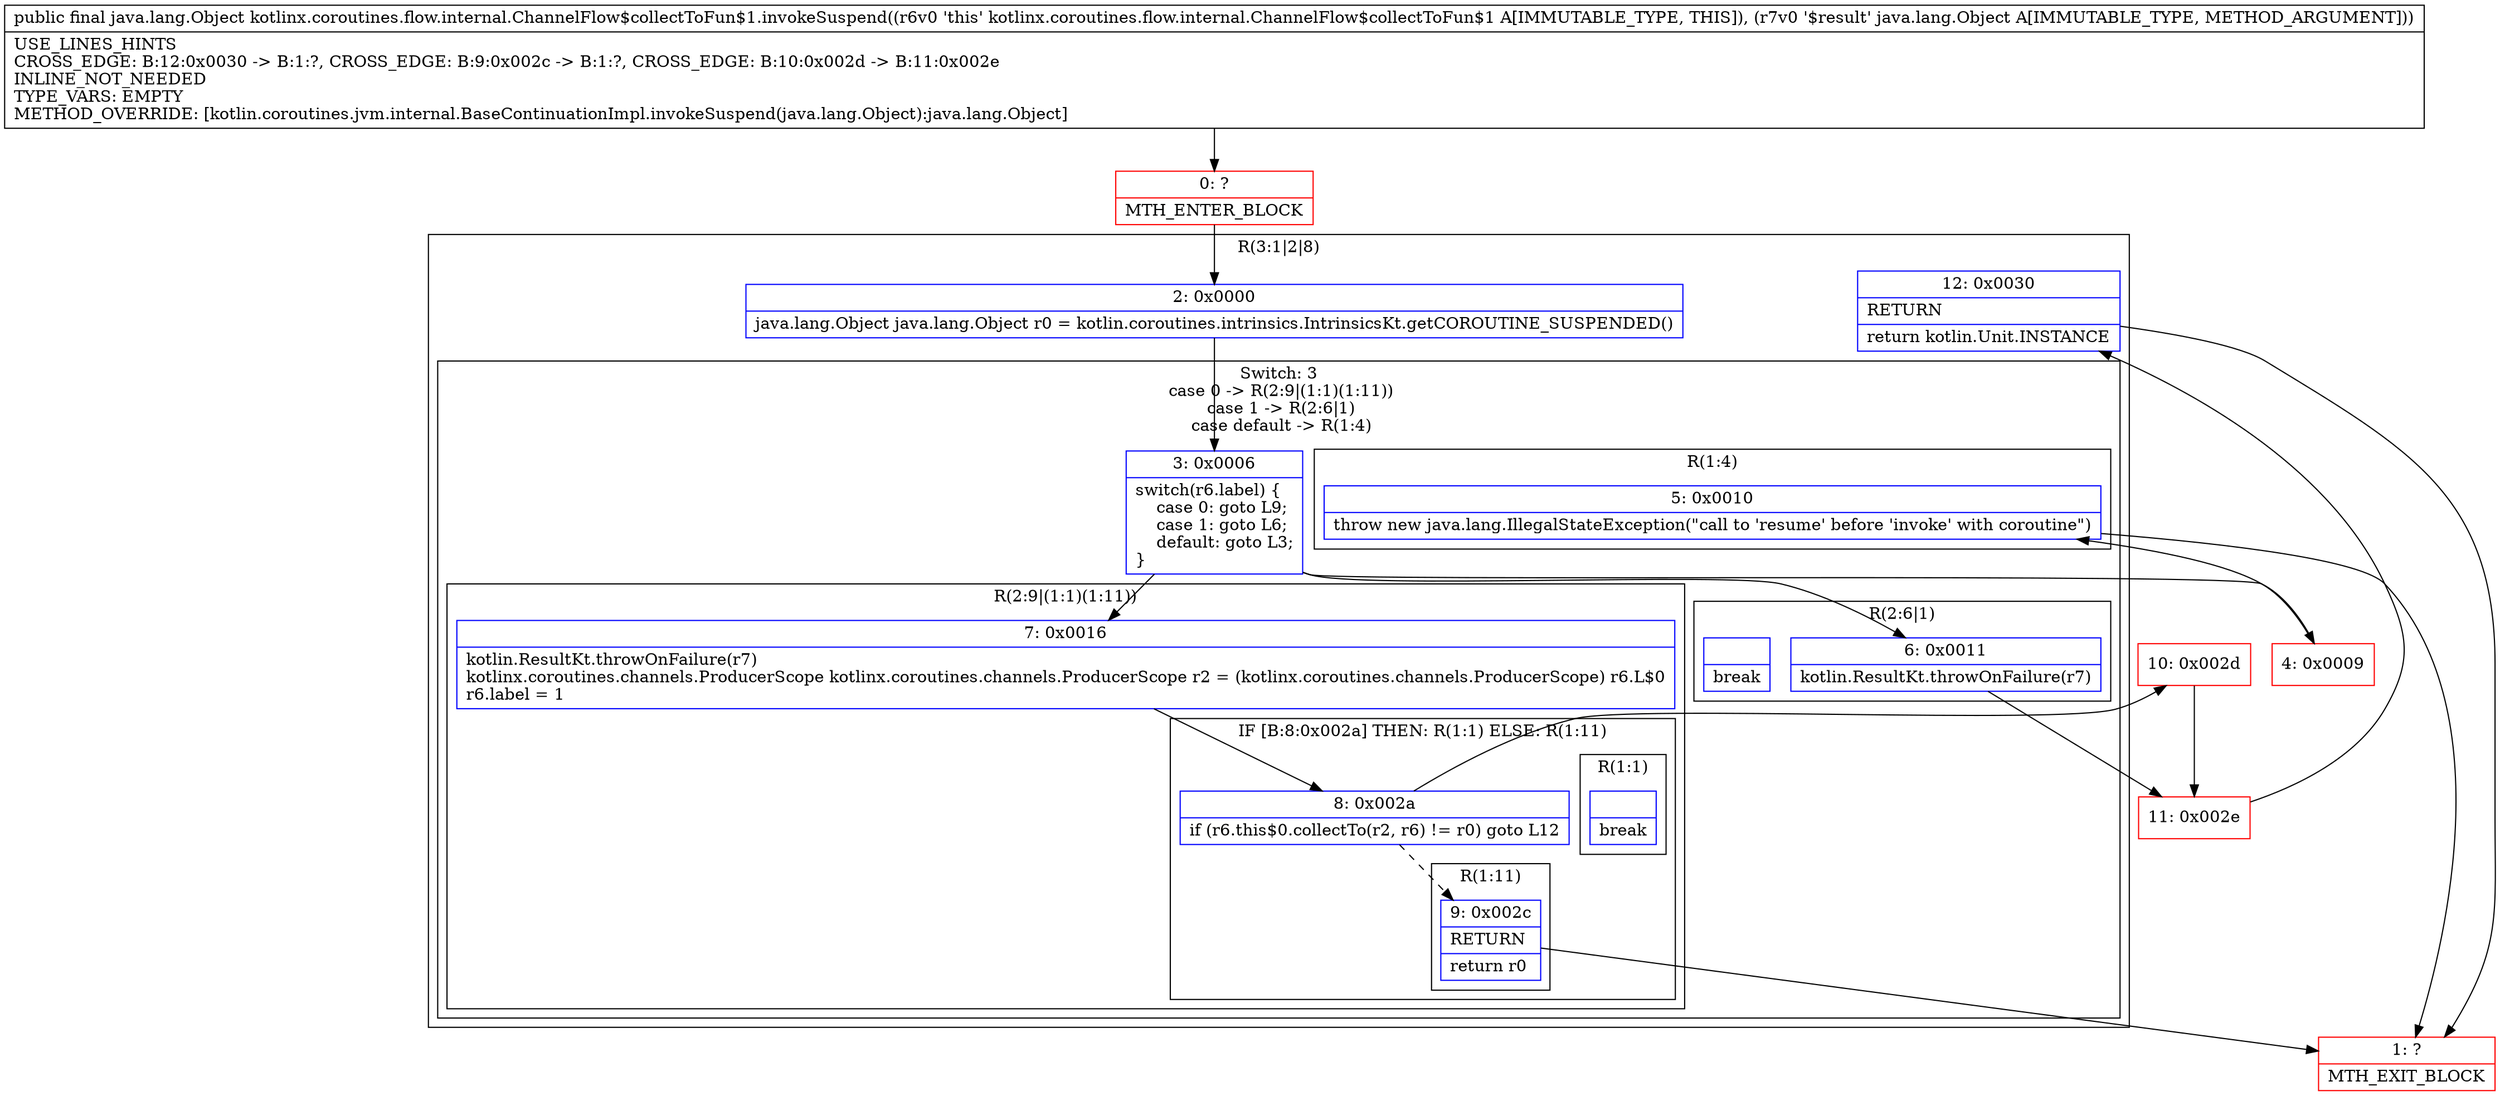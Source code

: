 digraph "CFG forkotlinx.coroutines.flow.internal.ChannelFlow$collectToFun$1.invokeSuspend(Ljava\/lang\/Object;)Ljava\/lang\/Object;" {
subgraph cluster_Region_2029116934 {
label = "R(3:1|2|8)";
node [shape=record,color=blue];
Node_2 [shape=record,label="{2\:\ 0x0000|java.lang.Object java.lang.Object r0 = kotlin.coroutines.intrinsics.IntrinsicsKt.getCOROUTINE_SUSPENDED()\l}"];
subgraph cluster_SwitchRegion_1325201804 {
label = "Switch: 3
 case 0 -> R(2:9|(1:1)(1:11))
 case 1 -> R(2:6|1)
 case default -> R(1:4)";
node [shape=record,color=blue];
Node_3 [shape=record,label="{3\:\ 0x0006|switch(r6.label) \{\l    case 0: goto L9;\l    case 1: goto L6;\l    default: goto L3;\l\}\l}"];
subgraph cluster_Region_637703688 {
label = "R(2:9|(1:1)(1:11))";
node [shape=record,color=blue];
Node_7 [shape=record,label="{7\:\ 0x0016|kotlin.ResultKt.throwOnFailure(r7)\lkotlinx.coroutines.channels.ProducerScope kotlinx.coroutines.channels.ProducerScope r2 = (kotlinx.coroutines.channels.ProducerScope) r6.L$0\lr6.label = 1\l}"];
subgraph cluster_IfRegion_381061684 {
label = "IF [B:8:0x002a] THEN: R(1:1) ELSE: R(1:11)";
node [shape=record,color=blue];
Node_8 [shape=record,label="{8\:\ 0x002a|if (r6.this$0.collectTo(r2, r6) != r0) goto L12\l}"];
subgraph cluster_Region_1398484061 {
label = "R(1:1)";
node [shape=record,color=blue];
Node_InsnContainer_2140880485 [shape=record,label="{|break\l}"];
}
subgraph cluster_Region_319956387 {
label = "R(1:11)";
node [shape=record,color=blue];
Node_9 [shape=record,label="{9\:\ 0x002c|RETURN\l|return r0\l}"];
}
}
}
subgraph cluster_Region_330600400 {
label = "R(2:6|1)";
node [shape=record,color=blue];
Node_6 [shape=record,label="{6\:\ 0x0011|kotlin.ResultKt.throwOnFailure(r7)\l}"];
Node_InsnContainer_976041139 [shape=record,label="{|break\l}"];
}
subgraph cluster_Region_807325295 {
label = "R(1:4)";
node [shape=record,color=blue];
Node_5 [shape=record,label="{5\:\ 0x0010|throw new java.lang.IllegalStateException(\"call to 'resume' before 'invoke' with coroutine\")\l}"];
}
}
Node_12 [shape=record,label="{12\:\ 0x0030|RETURN\l|return kotlin.Unit.INSTANCE\l}"];
}
Node_0 [shape=record,color=red,label="{0\:\ ?|MTH_ENTER_BLOCK\l}"];
Node_4 [shape=record,color=red,label="{4\:\ 0x0009}"];
Node_1 [shape=record,color=red,label="{1\:\ ?|MTH_EXIT_BLOCK\l}"];
Node_11 [shape=record,color=red,label="{11\:\ 0x002e}"];
Node_10 [shape=record,color=red,label="{10\:\ 0x002d}"];
MethodNode[shape=record,label="{public final java.lang.Object kotlinx.coroutines.flow.internal.ChannelFlow$collectToFun$1.invokeSuspend((r6v0 'this' kotlinx.coroutines.flow.internal.ChannelFlow$collectToFun$1 A[IMMUTABLE_TYPE, THIS]), (r7v0 '$result' java.lang.Object A[IMMUTABLE_TYPE, METHOD_ARGUMENT]))  | USE_LINES_HINTS\lCROSS_EDGE: B:12:0x0030 \-\> B:1:?, CROSS_EDGE: B:9:0x002c \-\> B:1:?, CROSS_EDGE: B:10:0x002d \-\> B:11:0x002e\lINLINE_NOT_NEEDED\lTYPE_VARS: EMPTY\lMETHOD_OVERRIDE: [kotlin.coroutines.jvm.internal.BaseContinuationImpl.invokeSuspend(java.lang.Object):java.lang.Object]\l}"];
MethodNode -> Node_0;Node_2 -> Node_3;
Node_3 -> Node_4;
Node_3 -> Node_6;
Node_3 -> Node_7;
Node_7 -> Node_8;
Node_8 -> Node_9[style=dashed];
Node_8 -> Node_10;
Node_9 -> Node_1;
Node_6 -> Node_11;
Node_5 -> Node_1;
Node_12 -> Node_1;
Node_0 -> Node_2;
Node_4 -> Node_5;
Node_11 -> Node_12;
Node_10 -> Node_11;
}

